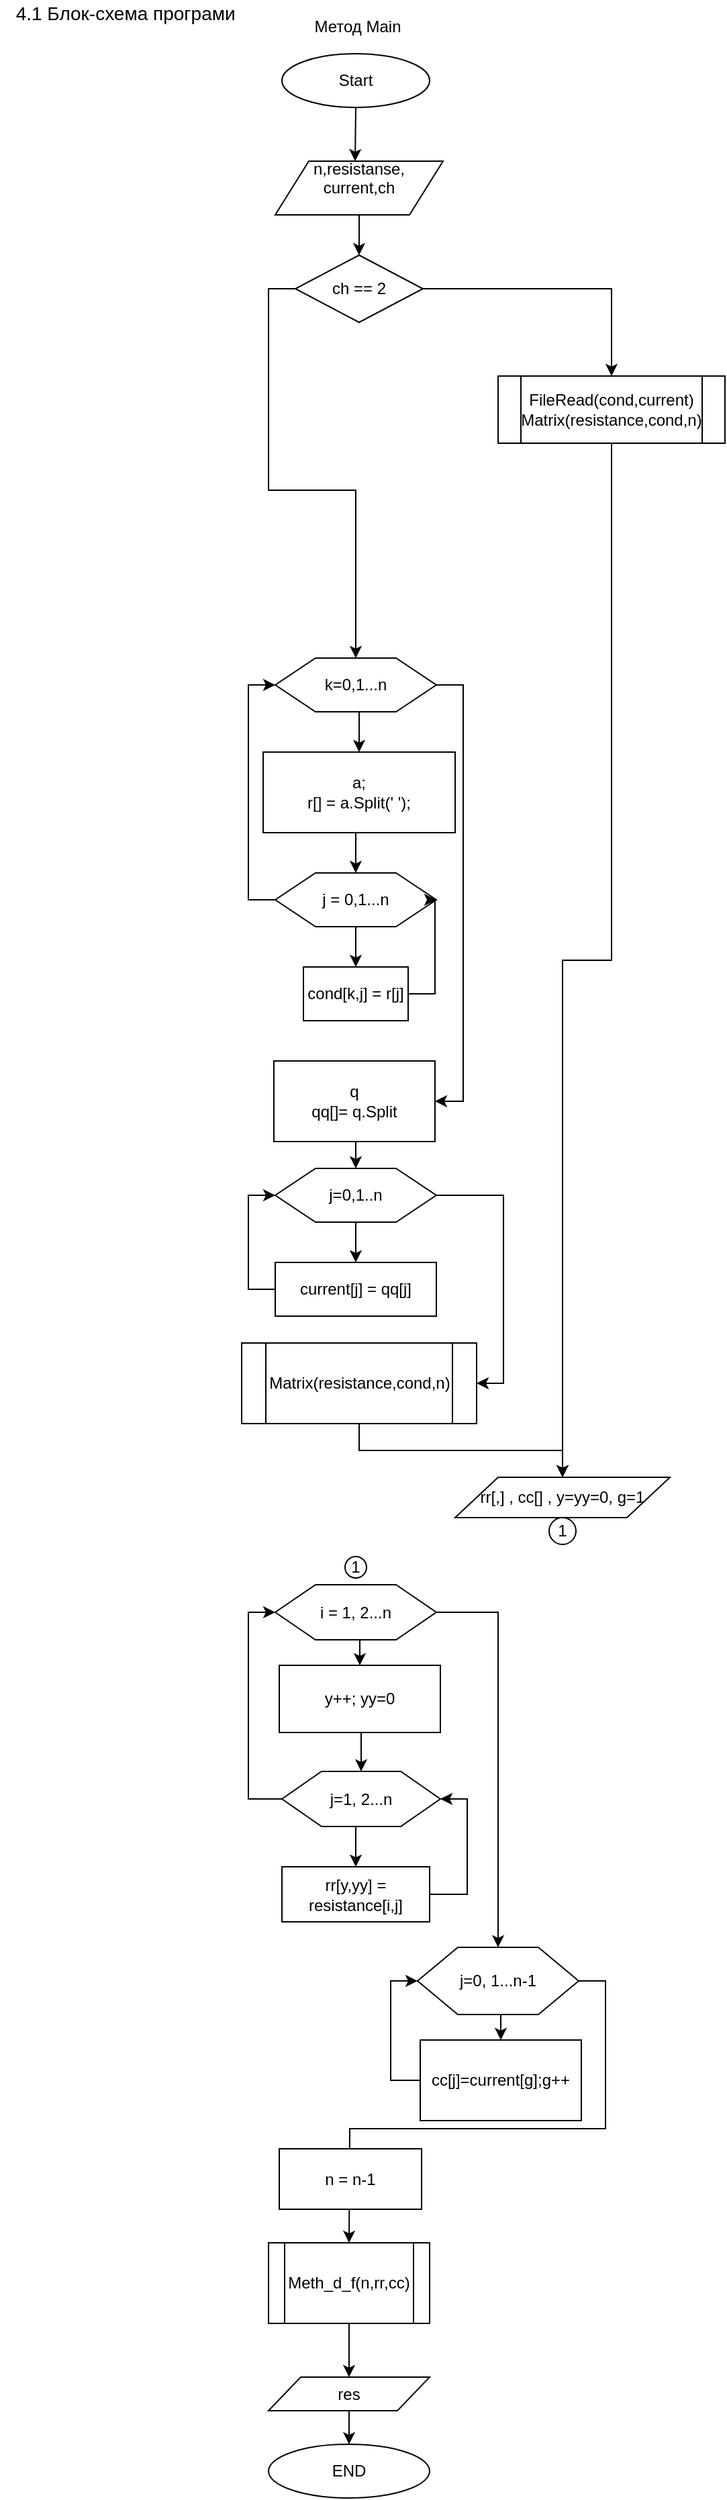 <mxfile version="12.3.7" type="github" pages="4">
  <diagram id="FCZbGOCqkZsa6hq24Ujw" name="Page-1">
    <mxGraphModel dx="2052" dy="1188" grid="1" gridSize="10" guides="1" tooltips="1" connect="1" arrows="1" fold="1" page="1" pageScale="1" pageWidth="827" pageHeight="1169" math="0" shadow="0">
      <root>
        <mxCell id="0"/>
        <mxCell id="1" parent="0"/>
        <mxCell id="JA3ov6Vz1wmZvSU3Bt8C-1" value="Start" style="ellipse;whiteSpace=wrap;html=1;" parent="1" vertex="1">
          <mxGeometry x="250" y="50" width="110" height="40" as="geometry"/>
        </mxCell>
        <mxCell id="JA3ov6Vz1wmZvSU3Bt8C-2" value="" style="endArrow=classic;html=1;" parent="1" edge="1">
          <mxGeometry width="50" height="50" relative="1" as="geometry">
            <mxPoint x="305" y="90" as="sourcePoint"/>
            <mxPoint x="304.5" y="130" as="targetPoint"/>
          </mxGeometry>
        </mxCell>
        <mxCell id="JA3ov6Vz1wmZvSU3Bt8C-9" style="edgeStyle=orthogonalEdgeStyle;rounded=0;orthogonalLoop=1;jettySize=auto;html=1;entryX=0.5;entryY=0;entryDx=0;entryDy=0;" parent="1" source="JA3ov6Vz1wmZvSU3Bt8C-3" target="JA3ov6Vz1wmZvSU3Bt8C-5" edge="1">
          <mxGeometry relative="1" as="geometry"/>
        </mxCell>
        <mxCell id="JA3ov6Vz1wmZvSU3Bt8C-3" value="n,resistanse,&lt;br&gt;current,ch&lt;br&gt;&lt;br&gt;" style="shape=parallelogram;perimeter=parallelogramPerimeter;whiteSpace=wrap;html=1;" parent="1" vertex="1">
          <mxGeometry x="245" y="130" width="125" height="40" as="geometry"/>
        </mxCell>
        <mxCell id="JA3ov6Vz1wmZvSU3Bt8C-11" style="edgeStyle=orthogonalEdgeStyle;rounded=0;orthogonalLoop=1;jettySize=auto;html=1;exitX=1;exitY=0.5;exitDx=0;exitDy=0;entryX=0.5;entryY=0;entryDx=0;entryDy=0;" parent="1" source="JA3ov6Vz1wmZvSU3Bt8C-5" target="JA3ov6Vz1wmZvSU3Bt8C-10" edge="1">
          <mxGeometry relative="1" as="geometry"/>
        </mxCell>
        <mxCell id="auwsxaL8pGVmZaIofMwK-9" style="edgeStyle=orthogonalEdgeStyle;rounded=0;orthogonalLoop=1;jettySize=auto;html=1;exitX=0;exitY=0.5;exitDx=0;exitDy=0;entryX=0.5;entryY=0;entryDx=0;entryDy=0;" edge="1" parent="1" source="JA3ov6Vz1wmZvSU3Bt8C-5" target="JA3ov6Vz1wmZvSU3Bt8C-19">
          <mxGeometry relative="1" as="geometry"/>
        </mxCell>
        <mxCell id="JA3ov6Vz1wmZvSU3Bt8C-5" value="ch == 2" style="rhombus;whiteSpace=wrap;html=1;" parent="1" vertex="1">
          <mxGeometry x="260" y="200" width="95" height="50" as="geometry"/>
        </mxCell>
        <mxCell id="auwsxaL8pGVmZaIofMwK-3" style="edgeStyle=orthogonalEdgeStyle;rounded=0;orthogonalLoop=1;jettySize=auto;html=1;exitX=0.5;exitY=1;exitDx=0;exitDy=0;" edge="1" parent="1" source="JA3ov6Vz1wmZvSU3Bt8C-10" target="izBXapqjGtcnsGhw-jov-1">
          <mxGeometry relative="1" as="geometry"/>
        </mxCell>
        <mxCell id="JA3ov6Vz1wmZvSU3Bt8C-10" value="FileRead(cond,current)&lt;br&gt;Matrix(resistance,cond,n)" style="shape=process;whiteSpace=wrap;html=1;backgroundOutline=1;" parent="1" vertex="1">
          <mxGeometry x="411" y="290" width="169" height="50" as="geometry"/>
        </mxCell>
        <mxCell id="JA3ov6Vz1wmZvSU3Bt8C-21" style="edgeStyle=orthogonalEdgeStyle;rounded=0;orthogonalLoop=1;jettySize=auto;html=1;exitX=0.5;exitY=1;exitDx=0;exitDy=0;entryX=0.5;entryY=0;entryDx=0;entryDy=0;" parent="1" source="JA3ov6Vz1wmZvSU3Bt8C-19" target="JA3ov6Vz1wmZvSU3Bt8C-20" edge="1">
          <mxGeometry relative="1" as="geometry"/>
        </mxCell>
        <mxCell id="JA3ov6Vz1wmZvSU3Bt8C-31" style="edgeStyle=orthogonalEdgeStyle;rounded=0;orthogonalLoop=1;jettySize=auto;html=1;exitX=1;exitY=0.5;exitDx=0;exitDy=0;entryX=1;entryY=0.5;entryDx=0;entryDy=0;" parent="1" source="JA3ov6Vz1wmZvSU3Bt8C-19" target="JA3ov6Vz1wmZvSU3Bt8C-30" edge="1">
          <mxGeometry relative="1" as="geometry"/>
        </mxCell>
        <mxCell id="JA3ov6Vz1wmZvSU3Bt8C-19" value="k=0,1...n" style="shape=hexagon;perimeter=hexagonPerimeter2;whiteSpace=wrap;html=1;" parent="1" vertex="1">
          <mxGeometry x="245" y="500" width="120" height="40" as="geometry"/>
        </mxCell>
        <mxCell id="JA3ov6Vz1wmZvSU3Bt8C-24" style="edgeStyle=orthogonalEdgeStyle;rounded=0;orthogonalLoop=1;jettySize=auto;html=1;exitX=0.5;exitY=1;exitDx=0;exitDy=0;entryX=0.5;entryY=0;entryDx=0;entryDy=0;" parent="1" source="JA3ov6Vz1wmZvSU3Bt8C-20" target="JA3ov6Vz1wmZvSU3Bt8C-22" edge="1">
          <mxGeometry relative="1" as="geometry"/>
        </mxCell>
        <mxCell id="JA3ov6Vz1wmZvSU3Bt8C-20" value="a;&lt;br&gt;r[] = a.Split(&#39; &#39;);" style="rounded=0;whiteSpace=wrap;html=1;" parent="1" vertex="1">
          <mxGeometry x="236" y="570" width="143" height="60" as="geometry"/>
        </mxCell>
        <mxCell id="JA3ov6Vz1wmZvSU3Bt8C-26" style="edgeStyle=orthogonalEdgeStyle;rounded=0;orthogonalLoop=1;jettySize=auto;html=1;exitX=0.5;exitY=1;exitDx=0;exitDy=0;entryX=0.5;entryY=0;entryDx=0;entryDy=0;" parent="1" source="JA3ov6Vz1wmZvSU3Bt8C-22" target="JA3ov6Vz1wmZvSU3Bt8C-25" edge="1">
          <mxGeometry relative="1" as="geometry"/>
        </mxCell>
        <mxCell id="JA3ov6Vz1wmZvSU3Bt8C-29" style="edgeStyle=orthogonalEdgeStyle;rounded=0;orthogonalLoop=1;jettySize=auto;html=1;exitX=0;exitY=0.5;exitDx=0;exitDy=0;entryX=0;entryY=0.5;entryDx=0;entryDy=0;" parent="1" source="JA3ov6Vz1wmZvSU3Bt8C-22" target="JA3ov6Vz1wmZvSU3Bt8C-19" edge="1">
          <mxGeometry relative="1" as="geometry"/>
        </mxCell>
        <mxCell id="JA3ov6Vz1wmZvSU3Bt8C-22" value="j = 0,1...n" style="shape=hexagon;perimeter=hexagonPerimeter2;whiteSpace=wrap;html=1;" parent="1" vertex="1">
          <mxGeometry x="245" y="660" width="120" height="40" as="geometry"/>
        </mxCell>
        <mxCell id="JA3ov6Vz1wmZvSU3Bt8C-28" style="edgeStyle=orthogonalEdgeStyle;rounded=0;orthogonalLoop=1;jettySize=auto;html=1;exitX=1;exitY=0.5;exitDx=0;exitDy=0;entryX=1;entryY=0.5;entryDx=0;entryDy=0;" parent="1" source="JA3ov6Vz1wmZvSU3Bt8C-25" target="JA3ov6Vz1wmZvSU3Bt8C-22" edge="1">
          <mxGeometry relative="1" as="geometry"/>
        </mxCell>
        <mxCell id="JA3ov6Vz1wmZvSU3Bt8C-25" value="cond[k,j] = r[j]" style="rounded=0;whiteSpace=wrap;html=1;" parent="1" vertex="1">
          <mxGeometry x="266" y="730" width="78" height="40" as="geometry"/>
        </mxCell>
        <mxCell id="JA3ov6Vz1wmZvSU3Bt8C-33" style="edgeStyle=orthogonalEdgeStyle;rounded=0;orthogonalLoop=1;jettySize=auto;html=1;exitX=0.5;exitY=1;exitDx=0;exitDy=0;entryX=0.5;entryY=0;entryDx=0;entryDy=0;" parent="1" source="JA3ov6Vz1wmZvSU3Bt8C-30" target="JA3ov6Vz1wmZvSU3Bt8C-32" edge="1">
          <mxGeometry relative="1" as="geometry"/>
        </mxCell>
        <mxCell id="JA3ov6Vz1wmZvSU3Bt8C-30" value="q&lt;br&gt;qq[]= q.Split" style="rounded=0;whiteSpace=wrap;html=1;" parent="1" vertex="1">
          <mxGeometry x="244" y="800" width="120" height="60" as="geometry"/>
        </mxCell>
        <mxCell id="JA3ov6Vz1wmZvSU3Bt8C-37" style="edgeStyle=orthogonalEdgeStyle;rounded=0;orthogonalLoop=1;jettySize=auto;html=1;exitX=0.5;exitY=1;exitDx=0;exitDy=0;entryX=0.5;entryY=0;entryDx=0;entryDy=0;" parent="1" source="JA3ov6Vz1wmZvSU3Bt8C-32" target="JA3ov6Vz1wmZvSU3Bt8C-34" edge="1">
          <mxGeometry relative="1" as="geometry"/>
        </mxCell>
        <mxCell id="JA3ov6Vz1wmZvSU3Bt8C-41" style="edgeStyle=orthogonalEdgeStyle;rounded=0;orthogonalLoop=1;jettySize=auto;html=1;exitX=1;exitY=0.5;exitDx=0;exitDy=0;entryX=1;entryY=0.5;entryDx=0;entryDy=0;" parent="1" source="JA3ov6Vz1wmZvSU3Bt8C-32" target="JA3ov6Vz1wmZvSU3Bt8C-40" edge="1">
          <mxGeometry relative="1" as="geometry"/>
        </mxCell>
        <mxCell id="JA3ov6Vz1wmZvSU3Bt8C-32" value="j=0,1..n" style="shape=hexagon;perimeter=hexagonPerimeter2;whiteSpace=wrap;html=1;" parent="1" vertex="1">
          <mxGeometry x="245" y="880" width="120" height="40" as="geometry"/>
        </mxCell>
        <mxCell id="JA3ov6Vz1wmZvSU3Bt8C-38" style="edgeStyle=orthogonalEdgeStyle;rounded=0;orthogonalLoop=1;jettySize=auto;html=1;exitX=0;exitY=0.5;exitDx=0;exitDy=0;entryX=0;entryY=0.5;entryDx=0;entryDy=0;" parent="1" source="JA3ov6Vz1wmZvSU3Bt8C-34" target="JA3ov6Vz1wmZvSU3Bt8C-32" edge="1">
          <mxGeometry relative="1" as="geometry"/>
        </mxCell>
        <mxCell id="JA3ov6Vz1wmZvSU3Bt8C-34" value="current[j] = qq[j]" style="rounded=0;whiteSpace=wrap;html=1;" parent="1" vertex="1">
          <mxGeometry x="245" y="950" width="120" height="40" as="geometry"/>
        </mxCell>
        <mxCell id="JA3ov6Vz1wmZvSU3Bt8C-40" value="Matrix(resistance,cond,n)" style="shape=process;whiteSpace=wrap;html=1;backgroundOutline=1;" parent="1" vertex="1">
          <mxGeometry x="220" y="1010" width="175" height="60" as="geometry"/>
        </mxCell>
        <mxCell id="izBXapqjGtcnsGhw-jov-6" style="edgeStyle=orthogonalEdgeStyle;rounded=0;orthogonalLoop=1;jettySize=auto;html=1;exitX=0.5;exitY=1;exitDx=0;exitDy=0;entryX=0.5;entryY=0;entryDx=0;entryDy=0;" parent="1" source="izBXapqjGtcnsGhw-jov-2" target="izBXapqjGtcnsGhw-jov-5" edge="1">
          <mxGeometry relative="1" as="geometry"/>
        </mxCell>
        <mxCell id="xFAslDbXmybDTOddt1iY-2" style="edgeStyle=orthogonalEdgeStyle;rounded=0;orthogonalLoop=1;jettySize=auto;html=1;exitX=1;exitY=0.5;exitDx=0;exitDy=0;entryX=0.5;entryY=0;entryDx=0;entryDy=0;" parent="1" source="izBXapqjGtcnsGhw-jov-2" target="xFAslDbXmybDTOddt1iY-1" edge="1">
          <mxGeometry relative="1" as="geometry"/>
        </mxCell>
        <mxCell id="izBXapqjGtcnsGhw-jov-2" value="i = 1, 2...n" style="shape=hexagon;perimeter=hexagonPerimeter2;whiteSpace=wrap;html=1;" parent="1" vertex="1">
          <mxGeometry x="245" y="1190" width="120" height="41" as="geometry"/>
        </mxCell>
        <mxCell id="izBXapqjGtcnsGhw-jov-1" value="rr[,] , cc[] , y=yy=0, g=1" style="shape=parallelogram;perimeter=parallelogramPerimeter;whiteSpace=wrap;html=1;" parent="1" vertex="1">
          <mxGeometry x="379" y="1110" width="160" height="30" as="geometry"/>
        </mxCell>
        <mxCell id="izBXapqjGtcnsGhw-jov-4" style="edgeStyle=orthogonalEdgeStyle;rounded=0;orthogonalLoop=1;jettySize=auto;html=1;exitX=0.5;exitY=1;exitDx=0;exitDy=0;" parent="1" source="JA3ov6Vz1wmZvSU3Bt8C-40" target="izBXapqjGtcnsGhw-jov-1" edge="1">
          <mxGeometry relative="1" as="geometry">
            <mxPoint x="308" y="1130" as="targetPoint"/>
            <mxPoint x="308" y="1070" as="sourcePoint"/>
            <Array as="points"/>
          </mxGeometry>
        </mxCell>
        <mxCell id="izBXapqjGtcnsGhw-jov-8" style="edgeStyle=orthogonalEdgeStyle;rounded=0;orthogonalLoop=1;jettySize=auto;html=1;exitX=0.5;exitY=1;exitDx=0;exitDy=0;entryX=0.5;entryY=0;entryDx=0;entryDy=0;" parent="1" source="izBXapqjGtcnsGhw-jov-5" target="izBXapqjGtcnsGhw-jov-7" edge="1">
          <mxGeometry relative="1" as="geometry"/>
        </mxCell>
        <mxCell id="izBXapqjGtcnsGhw-jov-5" value="y++; yy=0" style="rounded=0;whiteSpace=wrap;html=1;" parent="1" vertex="1">
          <mxGeometry x="248" y="1250" width="120" height="50" as="geometry"/>
        </mxCell>
        <mxCell id="izBXapqjGtcnsGhw-jov-12" style="edgeStyle=orthogonalEdgeStyle;rounded=0;orthogonalLoop=1;jettySize=auto;html=1;exitX=0;exitY=0.5;exitDx=0;exitDy=0;entryX=0;entryY=0.5;entryDx=0;entryDy=0;" parent="1" source="izBXapqjGtcnsGhw-jov-7" target="izBXapqjGtcnsGhw-jov-2" edge="1">
          <mxGeometry relative="1" as="geometry"/>
        </mxCell>
        <mxCell id="auwsxaL8pGVmZaIofMwK-8" style="edgeStyle=orthogonalEdgeStyle;rounded=0;orthogonalLoop=1;jettySize=auto;html=1;exitX=0.5;exitY=1;exitDx=0;exitDy=0;entryX=0.5;entryY=0;entryDx=0;entryDy=0;" edge="1" parent="1" source="izBXapqjGtcnsGhw-jov-7" target="izBXapqjGtcnsGhw-jov-9">
          <mxGeometry relative="1" as="geometry"/>
        </mxCell>
        <mxCell id="izBXapqjGtcnsGhw-jov-7" value="j=1, 2...n" style="shape=hexagon;perimeter=hexagonPerimeter2;whiteSpace=wrap;html=1;" parent="1" vertex="1">
          <mxGeometry x="250" y="1329" width="118" height="41" as="geometry"/>
        </mxCell>
        <mxCell id="izBXapqjGtcnsGhw-jov-10" style="edgeStyle=orthogonalEdgeStyle;rounded=0;orthogonalLoop=1;jettySize=auto;html=1;exitX=1;exitY=0.5;exitDx=0;exitDy=0;entryX=1;entryY=0.5;entryDx=0;entryDy=0;" parent="1" source="izBXapqjGtcnsGhw-jov-9" target="izBXapqjGtcnsGhw-jov-7" edge="1">
          <mxGeometry relative="1" as="geometry"/>
        </mxCell>
        <mxCell id="izBXapqjGtcnsGhw-jov-9" value="rr[y,yy] = resistance[i,j]" style="rounded=0;whiteSpace=wrap;html=1;" parent="1" vertex="1">
          <mxGeometry x="250" y="1400" width="110" height="41" as="geometry"/>
        </mxCell>
        <mxCell id="xFAslDbXmybDTOddt1iY-4" style="edgeStyle=orthogonalEdgeStyle;rounded=0;orthogonalLoop=1;jettySize=auto;html=1;exitX=0.5;exitY=1;exitDx=0;exitDy=0;entryX=0.5;entryY=0;entryDx=0;entryDy=0;" parent="1" source="xFAslDbXmybDTOddt1iY-1" target="xFAslDbXmybDTOddt1iY-3" edge="1">
          <mxGeometry relative="1" as="geometry"/>
        </mxCell>
        <mxCell id="xFAslDbXmybDTOddt1iY-7" style="edgeStyle=orthogonalEdgeStyle;rounded=0;orthogonalLoop=1;jettySize=auto;html=1;exitX=1;exitY=0.5;exitDx=0;exitDy=0;" parent="1" source="xFAslDbXmybDTOddt1iY-1" edge="1">
          <mxGeometry relative="1" as="geometry">
            <mxPoint x="300" y="1680" as="targetPoint"/>
          </mxGeometry>
        </mxCell>
        <mxCell id="xFAslDbXmybDTOddt1iY-1" value="j=0, 1...n-1" style="shape=hexagon;perimeter=hexagonPerimeter2;whiteSpace=wrap;html=1;" parent="1" vertex="1">
          <mxGeometry x="351" y="1460" width="120" height="50" as="geometry"/>
        </mxCell>
        <mxCell id="xFAslDbXmybDTOddt1iY-6" style="edgeStyle=orthogonalEdgeStyle;rounded=0;orthogonalLoop=1;jettySize=auto;html=1;exitX=0;exitY=0.5;exitDx=0;exitDy=0;entryX=0;entryY=0.5;entryDx=0;entryDy=0;" parent="1" source="xFAslDbXmybDTOddt1iY-3" target="xFAslDbXmybDTOddt1iY-1" edge="1">
          <mxGeometry relative="1" as="geometry"/>
        </mxCell>
        <mxCell id="xFAslDbXmybDTOddt1iY-3" value="cc[j]=current[g];g++" style="rounded=0;whiteSpace=wrap;html=1;" parent="1" vertex="1">
          <mxGeometry x="353" y="1529" width="120" height="60" as="geometry"/>
        </mxCell>
        <mxCell id="2J_Hg3NmLjrdimVtRc8O-1" style="edgeStyle=orthogonalEdgeStyle;rounded=0;orthogonalLoop=1;jettySize=auto;html=1;exitX=0.5;exitY=1;exitDx=0;exitDy=0;entryX=0.5;entryY=0;entryDx=0;entryDy=0;" parent="1" source="xFAslDbXmybDTOddt1iY-8" target="xFAslDbXmybDTOddt1iY-12" edge="1">
          <mxGeometry relative="1" as="geometry"/>
        </mxCell>
        <mxCell id="xFAslDbXmybDTOddt1iY-8" value="Meth_d_f(n,rr,cc)" style="shape=process;whiteSpace=wrap;html=1;backgroundOutline=1;" parent="1" vertex="1">
          <mxGeometry x="240" y="1680" width="120" height="60" as="geometry"/>
        </mxCell>
        <mxCell id="xFAslDbXmybDTOddt1iY-9" value="END" style="ellipse;whiteSpace=wrap;html=1;" parent="1" vertex="1">
          <mxGeometry x="240" y="1830" width="120" height="40" as="geometry"/>
        </mxCell>
        <mxCell id="xFAslDbXmybDTOddt1iY-14" style="edgeStyle=orthogonalEdgeStyle;rounded=0;orthogonalLoop=1;jettySize=auto;html=1;exitX=0.5;exitY=1;exitDx=0;exitDy=0;entryX=0.5;entryY=0;entryDx=0;entryDy=0;" parent="1" source="xFAslDbXmybDTOddt1iY-12" target="xFAslDbXmybDTOddt1iY-9" edge="1">
          <mxGeometry relative="1" as="geometry"/>
        </mxCell>
        <mxCell id="xFAslDbXmybDTOddt1iY-12" value="res" style="shape=parallelogram;perimeter=parallelogramPerimeter;whiteSpace=wrap;html=1;" parent="1" vertex="1">
          <mxGeometry x="240" y="1780" width="120" height="25" as="geometry"/>
        </mxCell>
        <mxCell id="qNZzvR_LKymBJDpkRvmp-1" value="Метод Main" style="text;html=1;align=center;verticalAlign=middle;resizable=0;points=[];;autosize=1;" parent="1" vertex="1">
          <mxGeometry x="266" y="20" width="80" height="20" as="geometry"/>
        </mxCell>
        <mxCell id="2J_Hg3NmLjrdimVtRc8O-3" value="n = n-1" style="rounded=0;whiteSpace=wrap;html=1;" parent="1" vertex="1">
          <mxGeometry x="248" y="1610" width="106" height="45" as="geometry"/>
        </mxCell>
        <mxCell id="auwsxaL8pGVmZaIofMwK-1" value="&lt;font style=&quot;font-size: 14px&quot;&gt;4.1 Блок-схема програми&amp;nbsp;&lt;/font&gt;" style="text;html=1;align=center;verticalAlign=middle;resizable=0;points=[];;autosize=1;" vertex="1" parent="1">
          <mxGeometry x="40" y="10" width="190" height="20" as="geometry"/>
        </mxCell>
        <mxCell id="auwsxaL8pGVmZaIofMwK-4" value="1" style="ellipse;whiteSpace=wrap;html=1;aspect=fixed;" vertex="1" parent="1">
          <mxGeometry x="449" y="1140" width="20" height="20" as="geometry"/>
        </mxCell>
        <mxCell id="auwsxaL8pGVmZaIofMwK-5" value="1" style="ellipse;whiteSpace=wrap;html=1;aspect=fixed;" vertex="1" parent="1">
          <mxGeometry x="297" y="1169" width="16" height="16" as="geometry"/>
        </mxCell>
      </root>
    </mxGraphModel>
  </diagram>
  <diagram id="-5zI5CnGiUgTa9u2x4No" name="Page-2">
    <mxGraphModel dx="2052" dy="1188" grid="1" gridSize="10" guides="1" tooltips="1" connect="1" arrows="1" fold="1" page="1" pageScale="1" pageWidth="827" pageHeight="1169" math="0" shadow="0">
      <root>
        <mxCell id="Hk712EDX3hSfWrgYV0ay-0"/>
        <mxCell id="Hk712EDX3hSfWrgYV0ay-1" parent="Hk712EDX3hSfWrgYV0ay-0"/>
        <mxCell id="-SnhkpdncMNm4-J2hBvy-0" value="Метод FileRead" style="text;html=1;align=center;verticalAlign=middle;resizable=0;points=[];;autosize=1;" parent="Hk712EDX3hSfWrgYV0ay-1" vertex="1">
          <mxGeometry x="237" y="37" width="100" height="20" as="geometry"/>
        </mxCell>
        <mxCell id="-SnhkpdncMNm4-J2hBvy-12" style="edgeStyle=orthogonalEdgeStyle;rounded=0;orthogonalLoop=1;jettySize=auto;html=1;exitX=0.5;exitY=1;exitDx=0;exitDy=0;entryX=0.5;entryY=0;entryDx=0;entryDy=0;" parent="Hk712EDX3hSfWrgYV0ay-1" source="-SnhkpdncMNm4-J2hBvy-1" edge="1">
          <mxGeometry relative="1" as="geometry">
            <mxPoint x="287" y="140" as="targetPoint"/>
          </mxGeometry>
        </mxCell>
        <mxCell id="-SnhkpdncMNm4-J2hBvy-1" value="FileRead(double&lt;br&gt;[,]Om, double [] Amp)" style="ellipse;whiteSpace=wrap;html=1;" parent="Hk712EDX3hSfWrgYV0ay-1" vertex="1">
          <mxGeometry x="201.5" y="60" width="171" height="60" as="geometry"/>
        </mxCell>
        <mxCell id="-SnhkpdncMNm4-J2hBvy-13" style="edgeStyle=orthogonalEdgeStyle;rounded=0;orthogonalLoop=1;jettySize=auto;html=1;exitX=0.5;exitY=1;exitDx=0;exitDy=0;entryX=0.5;entryY=0;entryDx=0;entryDy=0;" parent="Hk712EDX3hSfWrgYV0ay-1" target="-SnhkpdncMNm4-J2hBvy-3" edge="1">
          <mxGeometry relative="1" as="geometry">
            <mxPoint x="287" y="180" as="sourcePoint"/>
          </mxGeometry>
        </mxCell>
        <mxCell id="-SnhkpdncMNm4-J2hBvy-10" style="edgeStyle=orthogonalEdgeStyle;rounded=0;orthogonalLoop=1;jettySize=auto;html=1;exitX=0.5;exitY=1;exitDx=0;exitDy=0;entryX=0.5;entryY=0;entryDx=0;entryDy=0;" parent="Hk712EDX3hSfWrgYV0ay-1" source="-SnhkpdncMNm4-J2hBvy-3" target="-SnhkpdncMNm4-J2hBvy-4" edge="1">
          <mxGeometry relative="1" as="geometry"/>
        </mxCell>
        <mxCell id="-SnhkpdncMNm4-J2hBvy-15" style="edgeStyle=orthogonalEdgeStyle;rounded=0;orthogonalLoop=1;jettySize=auto;html=1;exitX=1;exitY=0.5;exitDx=0;exitDy=0;" parent="Hk712EDX3hSfWrgYV0ay-1" source="-SnhkpdncMNm4-J2hBvy-3" edge="1">
          <mxGeometry relative="1" as="geometry">
            <mxPoint x="380" y="500" as="targetPoint"/>
          </mxGeometry>
        </mxCell>
        <mxCell id="-SnhkpdncMNm4-J2hBvy-3" value="i=0, 1...n" style="shape=hexagon;perimeter=hexagonPerimeter2;whiteSpace=wrap;html=1;" parent="Hk712EDX3hSfWrgYV0ay-1" vertex="1">
          <mxGeometry x="227" y="220" width="120" height="50" as="geometry"/>
        </mxCell>
        <mxCell id="-SnhkpdncMNm4-J2hBvy-11" style="edgeStyle=orthogonalEdgeStyle;rounded=0;orthogonalLoop=1;jettySize=auto;html=1;exitX=0.5;exitY=1;exitDx=0;exitDy=0;entryX=0.5;entryY=0;entryDx=0;entryDy=0;" parent="Hk712EDX3hSfWrgYV0ay-1" source="-SnhkpdncMNm4-J2hBvy-4" target="-SnhkpdncMNm4-J2hBvy-5" edge="1">
          <mxGeometry relative="1" as="geometry"/>
        </mxCell>
        <mxCell id="-SnhkpdncMNm4-J2hBvy-4" value="r = R[i].Split(&#39;,&#39;);" style="rounded=0;whiteSpace=wrap;html=1;" parent="Hk712EDX3hSfWrgYV0ay-1" vertex="1">
          <mxGeometry x="227" y="290" width="120" height="40" as="geometry"/>
        </mxCell>
        <mxCell id="-SnhkpdncMNm4-J2hBvy-7" style="edgeStyle=orthogonalEdgeStyle;rounded=0;orthogonalLoop=1;jettySize=auto;html=1;exitX=0.5;exitY=1;exitDx=0;exitDy=0;entryX=0.5;entryY=0;entryDx=0;entryDy=0;" parent="Hk712EDX3hSfWrgYV0ay-1" source="-SnhkpdncMNm4-J2hBvy-5" target="-SnhkpdncMNm4-J2hBvy-6" edge="1">
          <mxGeometry relative="1" as="geometry"/>
        </mxCell>
        <mxCell id="-SnhkpdncMNm4-J2hBvy-9" style="edgeStyle=orthogonalEdgeStyle;rounded=0;orthogonalLoop=1;jettySize=auto;html=1;exitX=0;exitY=0.5;exitDx=0;exitDy=0;entryX=0;entryY=0.5;entryDx=0;entryDy=0;" parent="Hk712EDX3hSfWrgYV0ay-1" source="-SnhkpdncMNm4-J2hBvy-5" target="-SnhkpdncMNm4-J2hBvy-3" edge="1">
          <mxGeometry relative="1" as="geometry"/>
        </mxCell>
        <mxCell id="-SnhkpdncMNm4-J2hBvy-5" value="j=0,1...5" style="shape=hexagon;perimeter=hexagonPerimeter2;whiteSpace=wrap;html=1;" parent="Hk712EDX3hSfWrgYV0ay-1" vertex="1">
          <mxGeometry x="227" y="350" width="120" height="50" as="geometry"/>
        </mxCell>
        <mxCell id="-SnhkpdncMNm4-J2hBvy-8" style="edgeStyle=orthogonalEdgeStyle;rounded=0;orthogonalLoop=1;jettySize=auto;html=1;exitX=1;exitY=0.5;exitDx=0;exitDy=0;entryX=1;entryY=0.5;entryDx=0;entryDy=0;" parent="Hk712EDX3hSfWrgYV0ay-1" source="-SnhkpdncMNm4-J2hBvy-6" target="-SnhkpdncMNm4-J2hBvy-5" edge="1">
          <mxGeometry relative="1" as="geometry"/>
        </mxCell>
        <mxCell id="-SnhkpdncMNm4-J2hBvy-6" value="Om(i,j) = r[i]" style="rounded=0;whiteSpace=wrap;html=1;" parent="Hk712EDX3hSfWrgYV0ay-1" vertex="1">
          <mxGeometry x="230" y="420" width="117" height="40" as="geometry"/>
        </mxCell>
        <mxCell id="-SnhkpdncMNm4-J2hBvy-17" style="edgeStyle=orthogonalEdgeStyle;rounded=0;orthogonalLoop=1;jettySize=auto;html=1;exitX=0.5;exitY=1;exitDx=0;exitDy=0;entryX=0.5;entryY=0;entryDx=0;entryDy=0;" parent="Hk712EDX3hSfWrgYV0ay-1" source="-SnhkpdncMNm4-J2hBvy-14" target="-SnhkpdncMNm4-J2hBvy-16" edge="1">
          <mxGeometry relative="1" as="geometry"/>
        </mxCell>
        <mxCell id="-SnhkpdncMNm4-J2hBvy-19" style="edgeStyle=orthogonalEdgeStyle;rounded=0;orthogonalLoop=1;jettySize=auto;html=1;exitX=1;exitY=0.5;exitDx=0;exitDy=0;" parent="Hk712EDX3hSfWrgYV0ay-1" source="-SnhkpdncMNm4-J2hBvy-14" edge="1">
          <mxGeometry relative="1" as="geometry">
            <mxPoint x="290" y="730" as="targetPoint"/>
          </mxGeometry>
        </mxCell>
        <mxCell id="-SnhkpdncMNm4-J2hBvy-14" value="j=0,1...5" style="shape=hexagon;perimeter=hexagonPerimeter2;whiteSpace=wrap;html=1;" parent="Hk712EDX3hSfWrgYV0ay-1" vertex="1">
          <mxGeometry x="320" y="500" width="120" height="40" as="geometry"/>
        </mxCell>
        <mxCell id="-SnhkpdncMNm4-J2hBvy-18" style="edgeStyle=orthogonalEdgeStyle;rounded=0;orthogonalLoop=1;jettySize=auto;html=1;exitX=0;exitY=0.5;exitDx=0;exitDy=0;entryX=0;entryY=0.5;entryDx=0;entryDy=0;" parent="Hk712EDX3hSfWrgYV0ay-1" source="-SnhkpdncMNm4-J2hBvy-16" target="-SnhkpdncMNm4-J2hBvy-14" edge="1">
          <mxGeometry relative="1" as="geometry"/>
        </mxCell>
        <mxCell id="-SnhkpdncMNm4-J2hBvy-16" value="Amp[j]= A[j];" style="rounded=0;whiteSpace=wrap;html=1;" parent="Hk712EDX3hSfWrgYV0ay-1" vertex="1">
          <mxGeometry x="320" y="570" width="120" height="60" as="geometry"/>
        </mxCell>
        <mxCell id="Jduluu5y__V7FLZmwUSC-1" style="edgeStyle=orthogonalEdgeStyle;rounded=0;orthogonalLoop=1;jettySize=auto;html=1;exitX=0.5;exitY=1;exitDx=0;exitDy=0;" edge="1" parent="Hk712EDX3hSfWrgYV0ay-1" source="-SnhkpdncMNm4-J2hBvy-20" target="IUulCQt2UT3yoT6G2cpS-0">
          <mxGeometry relative="1" as="geometry"/>
        </mxCell>
        <mxCell id="-SnhkpdncMNm4-J2hBvy-20" value="Om,Amp" style="shape=parallelogram;perimeter=parallelogramPerimeter;whiteSpace=wrap;html=1;" parent="Hk712EDX3hSfWrgYV0ay-1" vertex="1">
          <mxGeometry x="230" y="730" width="120" height="60" as="geometry"/>
        </mxCell>
        <mxCell id="IUulCQt2UT3yoT6G2cpS-0" value="END" style="ellipse;whiteSpace=wrap;html=1;" vertex="1" parent="Hk712EDX3hSfWrgYV0ay-1">
          <mxGeometry x="221.5" y="840" width="137" height="50" as="geometry"/>
        </mxCell>
        <mxCell id="Jduluu5y__V7FLZmwUSC-0" style="edgeStyle=orthogonalEdgeStyle;rounded=0;orthogonalLoop=1;jettySize=auto;html=1;exitX=0.5;exitY=1;exitDx=0;exitDy=0;" edge="1" parent="Hk712EDX3hSfWrgYV0ay-1" source="IUulCQt2UT3yoT6G2cpS-0" target="IUulCQt2UT3yoT6G2cpS-0">
          <mxGeometry relative="1" as="geometry"/>
        </mxCell>
        <mxCell id="8Baf8cAhT6-zPp4BKLsP-0" value="R&lt;br&gt;A" style="shape=parallelogram;perimeter=parallelogramPerimeter;whiteSpace=wrap;html=1;" vertex="1" parent="Hk712EDX3hSfWrgYV0ay-1">
          <mxGeometry x="227" y="140" width="120" height="60" as="geometry"/>
        </mxCell>
        <mxCell id="8Baf8cAhT6-zPp4BKLsP-3" style="edgeStyle=orthogonalEdgeStyle;rounded=0;orthogonalLoop=1;jettySize=auto;html=1;exitX=0;exitY=0.5;exitDx=0;exitDy=0;exitPerimeter=0;entryX=1;entryY=0.25;entryDx=0;entryDy=0;" edge="1" parent="Hk712EDX3hSfWrgYV0ay-1" source="8Baf8cAhT6-zPp4BKLsP-1" target="8Baf8cAhT6-zPp4BKLsP-0">
          <mxGeometry relative="1" as="geometry"/>
        </mxCell>
        <mxCell id="8Baf8cAhT6-zPp4BKLsP-1" value="" style="strokeWidth=2;html=1;shape=mxgraph.flowchart.database;whiteSpace=wrap;" vertex="1" parent="Hk712EDX3hSfWrgYV0ay-1">
          <mxGeometry x="430" y="120" width="20" height="50" as="geometry"/>
        </mxCell>
        <mxCell id="8Baf8cAhT6-zPp4BKLsP-4" style="edgeStyle=orthogonalEdgeStyle;rounded=0;orthogonalLoop=1;jettySize=auto;html=1;exitX=0;exitY=0.5;exitDx=0;exitDy=0;exitPerimeter=0;entryX=1;entryY=0.75;entryDx=0;entryDy=0;" edge="1" parent="Hk712EDX3hSfWrgYV0ay-1" source="8Baf8cAhT6-zPp4BKLsP-2" target="8Baf8cAhT6-zPp4BKLsP-0">
          <mxGeometry relative="1" as="geometry"/>
        </mxCell>
        <mxCell id="8Baf8cAhT6-zPp4BKLsP-2" value="" style="strokeWidth=2;html=1;shape=mxgraph.flowchart.database;whiteSpace=wrap;" vertex="1" parent="Hk712EDX3hSfWrgYV0ay-1">
          <mxGeometry x="430" y="180" width="20" height="50" as="geometry"/>
        </mxCell>
      </root>
    </mxGraphModel>
  </diagram>
  <diagram id="p57nv_tD8SISx942yG7g" name="Page-3">
    <mxGraphModel dx="2052" dy="1188" grid="1" gridSize="10" guides="1" tooltips="1" connect="1" arrows="1" fold="1" page="1" pageScale="1" pageWidth="827" pageHeight="1169" math="0" shadow="0">
      <root>
        <mxCell id="L5BItPMsuKd6NMdBkNMf-0"/>
        <mxCell id="L5BItPMsuKd6NMdBkNMf-1" parent="L5BItPMsuKd6NMdBkNMf-0"/>
        <mxCell id="C2eHeEe5Y4A9ws2jBd5C-0" value="Метод Matrix" style="text;html=1;align=center;verticalAlign=middle;resizable=0;points=[];;autosize=1;" parent="L5BItPMsuKd6NMdBkNMf-1" vertex="1">
          <mxGeometry x="211" y="21" width="90" height="20" as="geometry"/>
        </mxCell>
        <mxCell id="C2eHeEe5Y4A9ws2jBd5C-11" style="edgeStyle=orthogonalEdgeStyle;rounded=0;orthogonalLoop=1;jettySize=auto;html=1;exitX=0.5;exitY=1;exitDx=0;exitDy=0;entryX=0.5;entryY=0;entryDx=0;entryDy=0;" parent="L5BItPMsuKd6NMdBkNMf-1" source="C2eHeEe5Y4A9ws2jBd5C-1" target="C2eHeEe5Y4A9ws2jBd5C-2" edge="1">
          <mxGeometry relative="1" as="geometry"/>
        </mxCell>
        <mxCell id="C2eHeEe5Y4A9ws2jBd5C-1" value="Matrix(double[,] Matrix, double [,] r , int n)" style="ellipse;whiteSpace=wrap;html=1;" parent="L5BItPMsuKd6NMdBkNMf-1" vertex="1">
          <mxGeometry x="176" y="41" width="160" height="60" as="geometry"/>
        </mxCell>
        <mxCell id="C2eHeEe5Y4A9ws2jBd5C-13" style="edgeStyle=orthogonalEdgeStyle;rounded=0;orthogonalLoop=1;jettySize=auto;html=1;exitX=0.5;exitY=1;exitDx=0;exitDy=0;entryX=0.5;entryY=0;entryDx=0;entryDy=0;" parent="L5BItPMsuKd6NMdBkNMf-1" source="C2eHeEe5Y4A9ws2jBd5C-2" target="C2eHeEe5Y4A9ws2jBd5C-12" edge="1">
          <mxGeometry relative="1" as="geometry"/>
        </mxCell>
        <mxCell id="C2eHeEe5Y4A9ws2jBd5C-15" style="edgeStyle=orthogonalEdgeStyle;rounded=0;orthogonalLoop=1;jettySize=auto;html=1;exitX=1;exitY=0.5;exitDx=0;exitDy=0;" parent="L5BItPMsuKd6NMdBkNMf-1" source="C2eHeEe5Y4A9ws2jBd5C-2" edge="1">
          <mxGeometry relative="1" as="geometry">
            <mxPoint x="410" y="640" as="targetPoint"/>
          </mxGeometry>
        </mxCell>
        <mxCell id="C2eHeEe5Y4A9ws2jBd5C-2" value="i=0,1...n" style="shape=hexagon;perimeter=hexagonPerimeter2;whiteSpace=wrap;html=1;" parent="L5BItPMsuKd6NMdBkNMf-1" vertex="1">
          <mxGeometry x="200" y="115.5" width="120" height="40" as="geometry"/>
        </mxCell>
        <mxCell id="C2eHeEe5Y4A9ws2jBd5C-16" style="edgeStyle=orthogonalEdgeStyle;rounded=0;orthogonalLoop=1;jettySize=auto;html=1;exitX=1;exitY=0.5;exitDx=0;exitDy=0;entryX=0.5;entryY=0;entryDx=0;entryDy=0;" parent="L5BItPMsuKd6NMdBkNMf-1" source="C2eHeEe5Y4A9ws2jBd5C-3" target="C2eHeEe5Y4A9ws2jBd5C-4" edge="1">
          <mxGeometry relative="1" as="geometry"/>
        </mxCell>
        <mxCell id="C2eHeEe5Y4A9ws2jBd5C-17" style="edgeStyle=orthogonalEdgeStyle;rounded=0;orthogonalLoop=1;jettySize=auto;html=1;exitX=0;exitY=0.5;exitDx=0;exitDy=0;entryX=0.375;entryY=0.017;entryDx=0;entryDy=0;entryPerimeter=0;" parent="L5BItPMsuKd6NMdBkNMf-1" source="C2eHeEe5Y4A9ws2jBd5C-3" target="C2eHeEe5Y4A9ws2jBd5C-5" edge="1">
          <mxGeometry relative="1" as="geometry"/>
        </mxCell>
        <mxCell id="C2eHeEe5Y4A9ws2jBd5C-3" value="r[i,j] == 0" style="rhombus;whiteSpace=wrap;html=1;" parent="L5BItPMsuKd6NMdBkNMf-1" vertex="1">
          <mxGeometry x="210" y="220" width="100" height="40" as="geometry"/>
        </mxCell>
        <mxCell id="C2eHeEe5Y4A9ws2jBd5C-19" style="edgeStyle=orthogonalEdgeStyle;rounded=0;orthogonalLoop=1;jettySize=auto;html=1;exitX=0.5;exitY=1;exitDx=0;exitDy=0;" parent="L5BItPMsuKd6NMdBkNMf-1" source="C2eHeEe5Y4A9ws2jBd5C-4" edge="1">
          <mxGeometry relative="1" as="geometry">
            <mxPoint x="270" y="360" as="targetPoint"/>
          </mxGeometry>
        </mxCell>
        <mxCell id="C2eHeEe5Y4A9ws2jBd5C-4" value="r[i,j] * 1&lt;br&gt;summ = 0" style="rounded=0;whiteSpace=wrap;html=1;" parent="L5BItPMsuKd6NMdBkNMf-1" vertex="1">
          <mxGeometry x="270" y="269" width="120" height="60" as="geometry"/>
        </mxCell>
        <mxCell id="C2eHeEe5Y4A9ws2jBd5C-18" style="edgeStyle=orthogonalEdgeStyle;rounded=0;orthogonalLoop=1;jettySize=auto;html=1;exitX=0.5;exitY=1;exitDx=0;exitDy=0;entryX=0.5;entryY=0;entryDx=0;entryDy=0;" parent="L5BItPMsuKd6NMdBkNMf-1" source="C2eHeEe5Y4A9ws2jBd5C-5" target="C2eHeEe5Y4A9ws2jBd5C-6" edge="1">
          <mxGeometry relative="1" as="geometry"/>
        </mxCell>
        <mxCell id="C2eHeEe5Y4A9ws2jBd5C-5" value="Matrix[i,j] = 1/r[i,j]&lt;br&gt;summ = 0" style="rounded=0;whiteSpace=wrap;html=1;" parent="L5BItPMsuKd6NMdBkNMf-1" vertex="1">
          <mxGeometry x="120" y="270" width="120" height="60" as="geometry"/>
        </mxCell>
        <mxCell id="C2eHeEe5Y4A9ws2jBd5C-20" style="edgeStyle=orthogonalEdgeStyle;rounded=0;orthogonalLoop=1;jettySize=auto;html=1;exitX=0.5;exitY=1;exitDx=0;exitDy=0;entryX=0.5;entryY=0;entryDx=0;entryDy=0;" parent="L5BItPMsuKd6NMdBkNMf-1" source="C2eHeEe5Y4A9ws2jBd5C-6" target="C2eHeEe5Y4A9ws2jBd5C-7" edge="1">
          <mxGeometry relative="1" as="geometry"/>
        </mxCell>
        <mxCell id="C2eHeEe5Y4A9ws2jBd5C-25" style="edgeStyle=orthogonalEdgeStyle;rounded=0;orthogonalLoop=1;jettySize=auto;html=1;exitX=1;exitY=0.5;exitDx=0;exitDy=0;entryX=0.833;entryY=0.1;entryDx=0;entryDy=0;entryPerimeter=0;" parent="L5BItPMsuKd6NMdBkNMf-1" source="C2eHeEe5Y4A9ws2jBd5C-6" target="C2eHeEe5Y4A9ws2jBd5C-9" edge="1">
          <mxGeometry relative="1" as="geometry"/>
        </mxCell>
        <mxCell id="C2eHeEe5Y4A9ws2jBd5C-6" value="k=0,1...n" style="shape=hexagon;perimeter=hexagonPerimeter2;whiteSpace=wrap;html=1;" parent="L5BItPMsuKd6NMdBkNMf-1" vertex="1">
          <mxGeometry x="210" y="370" width="120" height="40" as="geometry"/>
        </mxCell>
        <mxCell id="C2eHeEe5Y4A9ws2jBd5C-23" style="edgeStyle=orthogonalEdgeStyle;rounded=0;orthogonalLoop=1;jettySize=auto;html=1;exitX=0;exitY=0.5;exitDx=0;exitDy=0;" parent="L5BItPMsuKd6NMdBkNMf-1" source="C2eHeEe5Y4A9ws2jBd5C-7" edge="1">
          <mxGeometry relative="1" as="geometry">
            <mxPoint x="210" y="390" as="targetPoint"/>
          </mxGeometry>
        </mxCell>
        <mxCell id="HLI1jv-ws_kQXQVdRyf1-0" style="edgeStyle=orthogonalEdgeStyle;rounded=0;orthogonalLoop=1;jettySize=auto;html=1;exitX=1;exitY=0.5;exitDx=0;exitDy=0;entryX=0.5;entryY=0;entryDx=0;entryDy=0;" edge="1" parent="L5BItPMsuKd6NMdBkNMf-1" source="C2eHeEe5Y4A9ws2jBd5C-7" target="C2eHeEe5Y4A9ws2jBd5C-8">
          <mxGeometry relative="1" as="geometry"/>
        </mxCell>
        <mxCell id="C2eHeEe5Y4A9ws2jBd5C-7" value="r[i,k]!=0" style="rhombus;whiteSpace=wrap;html=1;" parent="L5BItPMsuKd6NMdBkNMf-1" vertex="1">
          <mxGeometry x="230" y="425" width="80" height="40" as="geometry"/>
        </mxCell>
        <mxCell id="C2eHeEe5Y4A9ws2jBd5C-22" style="edgeStyle=orthogonalEdgeStyle;rounded=0;orthogonalLoop=1;jettySize=auto;html=1;exitX=0;exitY=0.5;exitDx=0;exitDy=0;entryX=0;entryY=0.5;entryDx=0;entryDy=0;" parent="L5BItPMsuKd6NMdBkNMf-1" source="C2eHeEe5Y4A9ws2jBd5C-8" target="C2eHeEe5Y4A9ws2jBd5C-6" edge="1">
          <mxGeometry relative="1" as="geometry"/>
        </mxCell>
        <mxCell id="C2eHeEe5Y4A9ws2jBd5C-8" value="summ+1/r[i,k]" style="rounded=0;whiteSpace=wrap;html=1;" parent="L5BItPMsuKd6NMdBkNMf-1" vertex="1">
          <mxGeometry x="210" y="500" width="120" height="60" as="geometry"/>
        </mxCell>
        <mxCell id="C2eHeEe5Y4A9ws2jBd5C-26" style="edgeStyle=orthogonalEdgeStyle;rounded=0;orthogonalLoop=1;jettySize=auto;html=1;exitX=1;exitY=0.5;exitDx=0;exitDy=0;entryX=1;entryY=0.5;entryDx=0;entryDy=0;" parent="L5BItPMsuKd6NMdBkNMf-1" source="C2eHeEe5Y4A9ws2jBd5C-9" target="C2eHeEe5Y4A9ws2jBd5C-12" edge="1">
          <mxGeometry relative="1" as="geometry"/>
        </mxCell>
        <mxCell id="C2eHeEe5Y4A9ws2jBd5C-9" value="Matrix[i,j] = -1*summ" style="rounded=0;whiteSpace=wrap;html=1;" parent="L5BItPMsuKd6NMdBkNMf-1" vertex="1">
          <mxGeometry x="256" y="570" width="120" height="60" as="geometry"/>
        </mxCell>
        <mxCell id="Gy0NgJgWgDQEz3VEKPUZ-1" style="edgeStyle=orthogonalEdgeStyle;rounded=0;orthogonalLoop=1;jettySize=auto;html=1;exitX=0.5;exitY=1;exitDx=0;exitDy=0;entryX=0.5;entryY=0;entryDx=0;entryDy=0;" edge="1" parent="L5BItPMsuKd6NMdBkNMf-1" source="C2eHeEe5Y4A9ws2jBd5C-10" target="Gy0NgJgWgDQEz3VEKPUZ-0">
          <mxGeometry relative="1" as="geometry"/>
        </mxCell>
        <mxCell id="C2eHeEe5Y4A9ws2jBd5C-10" value="Matrix" style="shape=parallelogram;perimeter=parallelogramPerimeter;whiteSpace=wrap;html=1;" parent="L5BItPMsuKd6NMdBkNMf-1" vertex="1">
          <mxGeometry x="350" y="640" width="120" height="60" as="geometry"/>
        </mxCell>
        <mxCell id="C2eHeEe5Y4A9ws2jBd5C-14" style="edgeStyle=orthogonalEdgeStyle;rounded=0;orthogonalLoop=1;jettySize=auto;html=1;exitX=0;exitY=0.5;exitDx=0;exitDy=0;entryX=0;entryY=0.5;entryDx=0;entryDy=0;" parent="L5BItPMsuKd6NMdBkNMf-1" source="C2eHeEe5Y4A9ws2jBd5C-12" target="C2eHeEe5Y4A9ws2jBd5C-2" edge="1">
          <mxGeometry relative="1" as="geometry"/>
        </mxCell>
        <mxCell id="C2eHeEe5Y4A9ws2jBd5C-27" style="edgeStyle=orthogonalEdgeStyle;rounded=0;orthogonalLoop=1;jettySize=auto;html=1;exitX=0.5;exitY=1;exitDx=0;exitDy=0;entryX=0.5;entryY=0;entryDx=0;entryDy=0;" parent="L5BItPMsuKd6NMdBkNMf-1" source="C2eHeEe5Y4A9ws2jBd5C-12" target="C2eHeEe5Y4A9ws2jBd5C-3" edge="1">
          <mxGeometry relative="1" as="geometry"/>
        </mxCell>
        <mxCell id="C2eHeEe5Y4A9ws2jBd5C-12" value="j=0,1...n" style="shape=hexagon;perimeter=hexagonPerimeter2;whiteSpace=wrap;html=1;" parent="L5BItPMsuKd6NMdBkNMf-1" vertex="1">
          <mxGeometry x="200" y="170" width="120" height="40" as="geometry"/>
        </mxCell>
        <mxCell id="Gy0NgJgWgDQEz3VEKPUZ-0" value="END" style="ellipse;whiteSpace=wrap;html=1;" vertex="1" parent="L5BItPMsuKd6NMdBkNMf-1">
          <mxGeometry x="266" y="750" width="120" height="50" as="geometry"/>
        </mxCell>
      </root>
    </mxGraphModel>
  </diagram>
  <diagram id="n3XCRWWsvdlckutLFZy0" name="Page-4">
    <mxGraphModel dx="2052" dy="1188" grid="1" gridSize="10" guides="1" tooltips="1" connect="1" arrows="1" fold="1" page="1" pageScale="1" pageWidth="827" pageHeight="1169" math="0" shadow="0">
      <root>
        <mxCell id="49rADTo3t_2bk2HtjCL9-0"/>
        <mxCell id="49rADTo3t_2bk2HtjCL9-1" parent="49rADTo3t_2bk2HtjCL9-0"/>
        <mxCell id="51wt2zONH8p5RieQJXkk-0" value="Метод &amp;nbsp;Meth_d_f" style="text;html=1;align=center;verticalAlign=middle;resizable=0;points=[];;autosize=1;" parent="49rADTo3t_2bk2HtjCL9-1" vertex="1">
          <mxGeometry x="202" y="25" width="110" height="20" as="geometry"/>
        </mxCell>
        <mxCell id="jX-48yTk-Yype19WnK9--0" style="edgeStyle=orthogonalEdgeStyle;rounded=0;orthogonalLoop=1;jettySize=auto;html=1;exitX=0.5;exitY=1;exitDx=0;exitDy=0;entryX=0.5;entryY=0;entryDx=0;entryDy=0;" parent="49rADTo3t_2bk2HtjCL9-1" source="51wt2zONH8p5RieQJXkk-1" target="51wt2zONH8p5RieQJXkk-2" edge="1">
          <mxGeometry relative="1" as="geometry"/>
        </mxCell>
        <mxCell id="51wt2zONH8p5RieQJXkk-1" value="&amp;nbsp;Meth_d_f(int n, double[,] rr, double [] cc)" style="ellipse;whiteSpace=wrap;html=1;" parent="49rADTo3t_2bk2HtjCL9-1" vertex="1">
          <mxGeometry x="140.5" y="70" width="233" height="50" as="geometry"/>
        </mxCell>
        <mxCell id="51wt2zONH8p5RieQJXkk-4" style="edgeStyle=orthogonalEdgeStyle;rounded=0;orthogonalLoop=1;jettySize=auto;html=1;exitX=0.5;exitY=1;exitDx=0;exitDy=0;entryX=0.5;entryY=0;entryDx=0;entryDy=0;" parent="49rADTo3t_2bk2HtjCL9-1" source="51wt2zONH8p5RieQJXkk-2" target="51wt2zONH8p5RieQJXkk-3" edge="1">
          <mxGeometry relative="1" as="geometry"/>
        </mxCell>
        <mxCell id="51wt2zONH8p5RieQJXkk-28" style="edgeStyle=orthogonalEdgeStyle;rounded=0;orthogonalLoop=1;jettySize=auto;html=1;exitX=0;exitY=0.5;exitDx=0;exitDy=0;entryX=0.5;entryY=0;entryDx=0;entryDy=0;" parent="49rADTo3t_2bk2HtjCL9-1" source="51wt2zONH8p5RieQJXkk-2" target="51wt2zONH8p5RieQJXkk-26" edge="1">
          <mxGeometry relative="1" as="geometry"/>
        </mxCell>
        <mxCell id="51wt2zONH8p5RieQJXkk-2" value="k=0,1...n" style="shape=hexagon;perimeter=hexagonPerimeter2;whiteSpace=wrap;html=1;" parent="49rADTo3t_2bk2HtjCL9-1" vertex="1">
          <mxGeometry x="197" y="150" width="120" height="40" as="geometry"/>
        </mxCell>
        <mxCell id="51wt2zONH8p5RieQJXkk-16" style="edgeStyle=orthogonalEdgeStyle;rounded=0;orthogonalLoop=1;jettySize=auto;html=1;exitX=0.5;exitY=1;exitDx=0;exitDy=0;entryX=0.5;entryY=0;entryDx=0;entryDy=0;" parent="49rADTo3t_2bk2HtjCL9-1" source="51wt2zONH8p5RieQJXkk-3" target="51wt2zONH8p5RieQJXkk-6" edge="1">
          <mxGeometry relative="1" as="geometry"/>
        </mxCell>
        <mxCell id="51wt2zONH8p5RieQJXkk-3" value="rr[k,k] = 1/rr[k,k]" style="rounded=0;whiteSpace=wrap;html=1;" parent="49rADTo3t_2bk2HtjCL9-1" vertex="1">
          <mxGeometry x="197" y="240" width="120" height="40" as="geometry"/>
        </mxCell>
        <mxCell id="51wt2zONH8p5RieQJXkk-14" style="edgeStyle=orthogonalEdgeStyle;rounded=0;orthogonalLoop=1;jettySize=auto;html=1;exitX=0.5;exitY=1;exitDx=0;exitDy=0;entryX=0.5;entryY=0;entryDx=0;entryDy=0;" parent="49rADTo3t_2bk2HtjCL9-1" source="51wt2zONH8p5RieQJXkk-6" target="51wt2zONH8p5RieQJXkk-7" edge="1">
          <mxGeometry relative="1" as="geometry"/>
        </mxCell>
        <mxCell id="51wt2zONH8p5RieQJXkk-15" style="edgeStyle=orthogonalEdgeStyle;rounded=0;orthogonalLoop=1;jettySize=auto;html=1;exitX=1;exitY=0.5;exitDx=0;exitDy=0;" parent="49rADTo3t_2bk2HtjCL9-1" source="51wt2zONH8p5RieQJXkk-6" edge="1">
          <mxGeometry relative="1" as="geometry">
            <mxPoint x="350" y="590" as="targetPoint"/>
          </mxGeometry>
        </mxCell>
        <mxCell id="51wt2zONH8p5RieQJXkk-6" value="i=k+1, k+2...n" style="shape=hexagon;perimeter=hexagonPerimeter2;whiteSpace=wrap;html=1;" parent="49rADTo3t_2bk2HtjCL9-1" vertex="1">
          <mxGeometry x="197" y="310" width="120" height="40" as="geometry"/>
        </mxCell>
        <mxCell id="51wt2zONH8p5RieQJXkk-9" style="edgeStyle=orthogonalEdgeStyle;rounded=0;orthogonalLoop=1;jettySize=auto;html=1;exitX=0.5;exitY=1;exitDx=0;exitDy=0;entryX=0.5;entryY=0;entryDx=0;entryDy=0;" parent="49rADTo3t_2bk2HtjCL9-1" source="51wt2zONH8p5RieQJXkk-7" target="51wt2zONH8p5RieQJXkk-8" edge="1">
          <mxGeometry relative="1" as="geometry"/>
        </mxCell>
        <mxCell id="51wt2zONH8p5RieQJXkk-7" value="rr[i,k]*= - rr[k,k]" style="rounded=0;whiteSpace=wrap;html=1;" parent="49rADTo3t_2bk2HtjCL9-1" vertex="1">
          <mxGeometry x="197" y="380" width="120" height="40" as="geometry"/>
        </mxCell>
        <mxCell id="51wt2zONH8p5RieQJXkk-11" style="edgeStyle=orthogonalEdgeStyle;rounded=0;orthogonalLoop=1;jettySize=auto;html=1;exitX=0.5;exitY=1;exitDx=0;exitDy=0;entryX=0.5;entryY=0;entryDx=0;entryDy=0;" parent="49rADTo3t_2bk2HtjCL9-1" source="51wt2zONH8p5RieQJXkk-8" target="51wt2zONH8p5RieQJXkk-10" edge="1">
          <mxGeometry relative="1" as="geometry"/>
        </mxCell>
        <mxCell id="51wt2zONH8p5RieQJXkk-25" style="edgeStyle=orthogonalEdgeStyle;rounded=0;orthogonalLoop=1;jettySize=auto;html=1;exitX=0;exitY=0.5;exitDx=0;exitDy=0;entryX=0;entryY=0.5;entryDx=0;entryDy=0;" parent="49rADTo3t_2bk2HtjCL9-1" source="51wt2zONH8p5RieQJXkk-8" target="51wt2zONH8p5RieQJXkk-6" edge="1">
          <mxGeometry relative="1" as="geometry"/>
        </mxCell>
        <mxCell id="51wt2zONH8p5RieQJXkk-8" value="j=k+1,k+2...n" style="shape=hexagon;perimeter=hexagonPerimeter2;whiteSpace=wrap;html=1;" parent="49rADTo3t_2bk2HtjCL9-1" vertex="1">
          <mxGeometry x="198" y="440" width="120" height="30" as="geometry"/>
        </mxCell>
        <mxCell id="51wt2zONH8p5RieQJXkk-12" style="edgeStyle=orthogonalEdgeStyle;rounded=0;orthogonalLoop=1;jettySize=auto;html=1;exitX=1;exitY=0.5;exitDx=0;exitDy=0;entryX=1;entryY=0.5;entryDx=0;entryDy=0;" parent="49rADTo3t_2bk2HtjCL9-1" source="51wt2zONH8p5RieQJXkk-10" target="51wt2zONH8p5RieQJXkk-8" edge="1">
          <mxGeometry relative="1" as="geometry"/>
        </mxCell>
        <mxCell id="51wt2zONH8p5RieQJXkk-10" value="rr[i,j]+=rr[i,k]*rr[k,j]" style="rounded=0;whiteSpace=wrap;html=1;" parent="49rADTo3t_2bk2HtjCL9-1" vertex="1">
          <mxGeometry x="197" y="500" width="120" height="60" as="geometry"/>
        </mxCell>
        <mxCell id="51wt2zONH8p5RieQJXkk-19" style="edgeStyle=orthogonalEdgeStyle;rounded=0;orthogonalLoop=1;jettySize=auto;html=1;exitX=0.5;exitY=1;exitDx=0;exitDy=0;" parent="49rADTo3t_2bk2HtjCL9-1" source="51wt2zONH8p5RieQJXkk-17" target="51wt2zONH8p5RieQJXkk-18" edge="1">
          <mxGeometry relative="1" as="geometry"/>
        </mxCell>
        <mxCell id="owURGbW76CcWmlwA9Vru-0" style="edgeStyle=orthogonalEdgeStyle;rounded=0;orthogonalLoop=1;jettySize=auto;html=1;exitX=1;exitY=0.5;exitDx=0;exitDy=0;entryX=1;entryY=0.5;entryDx=0;entryDy=0;" parent="49rADTo3t_2bk2HtjCL9-1" source="51wt2zONH8p5RieQJXkk-17" target="51wt2zONH8p5RieQJXkk-2" edge="1">
          <mxGeometry relative="1" as="geometry"/>
        </mxCell>
        <mxCell id="51wt2zONH8p5RieQJXkk-17" value="i=k+1,k+2...n" style="shape=hexagon;perimeter=hexagonPerimeter2;whiteSpace=wrap;html=1;size=0.167;" parent="49rADTo3t_2bk2HtjCL9-1" vertex="1">
          <mxGeometry x="290" y="590" width="120" height="40" as="geometry"/>
        </mxCell>
        <mxCell id="51wt2zONH8p5RieQJXkk-23" style="edgeStyle=orthogonalEdgeStyle;rounded=0;orthogonalLoop=1;jettySize=auto;html=1;exitX=0;exitY=0.5;exitDx=0;exitDy=0;entryX=0;entryY=0.5;entryDx=0;entryDy=0;" parent="49rADTo3t_2bk2HtjCL9-1" source="51wt2zONH8p5RieQJXkk-18" target="51wt2zONH8p5RieQJXkk-17" edge="1">
          <mxGeometry relative="1" as="geometry"/>
        </mxCell>
        <mxCell id="51wt2zONH8p5RieQJXkk-18" value="rr[k,i]*=-rr[k,k]" style="rounded=0;whiteSpace=wrap;html=1;" parent="49rADTo3t_2bk2HtjCL9-1" vertex="1">
          <mxGeometry x="293" y="650" width="120" height="60" as="geometry"/>
        </mxCell>
        <mxCell id="51wt2zONH8p5RieQJXkk-38" style="edgeStyle=orthogonalEdgeStyle;rounded=0;orthogonalLoop=1;jettySize=auto;html=1;exitX=0;exitY=0.5;exitDx=0;exitDy=0;" parent="49rADTo3t_2bk2HtjCL9-1" source="51wt2zONH8p5RieQJXkk-26" edge="1">
          <mxGeometry relative="1" as="geometry">
            <mxPoint x="80" y="1070" as="targetPoint"/>
          </mxGeometry>
        </mxCell>
        <mxCell id="51wt2zONH8p5RieQJXkk-48" style="edgeStyle=orthogonalEdgeStyle;rounded=0;orthogonalLoop=1;jettySize=auto;html=1;exitX=0.5;exitY=1;exitDx=0;exitDy=0;entryX=0.5;entryY=0;entryDx=0;entryDy=0;" parent="49rADTo3t_2bk2HtjCL9-1" source="51wt2zONH8p5RieQJXkk-26" target="51wt2zONH8p5RieQJXkk-29" edge="1">
          <mxGeometry relative="1" as="geometry"/>
        </mxCell>
        <mxCell id="51wt2zONH8p5RieQJXkk-26" value="k=0,1...n" style="shape=hexagon;perimeter=hexagonPerimeter2;whiteSpace=wrap;html=1;" parent="49rADTo3t_2bk2HtjCL9-1" vertex="1">
          <mxGeometry x="110" y="720" width="120" height="50" as="geometry"/>
        </mxCell>
        <mxCell id="51wt2zONH8p5RieQJXkk-33" style="edgeStyle=orthogonalEdgeStyle;rounded=0;orthogonalLoop=1;jettySize=auto;html=1;exitX=0.5;exitY=1;exitDx=0;exitDy=0;entryX=0.5;entryY=0;entryDx=0;entryDy=0;" parent="49rADTo3t_2bk2HtjCL9-1" source="51wt2zONH8p5RieQJXkk-29" target="51wt2zONH8p5RieQJXkk-31" edge="1">
          <mxGeometry relative="1" as="geometry"/>
        </mxCell>
        <mxCell id="51wt2zONH8p5RieQJXkk-36" style="edgeStyle=orthogonalEdgeStyle;rounded=0;orthogonalLoop=1;jettySize=auto;html=1;exitX=0;exitY=0.5;exitDx=0;exitDy=0;entryX=0;entryY=0.5;entryDx=0;entryDy=0;" parent="49rADTo3t_2bk2HtjCL9-1" source="51wt2zONH8p5RieQJXkk-29" target="51wt2zONH8p5RieQJXkk-32" edge="1">
          <mxGeometry relative="1" as="geometry"/>
        </mxCell>
        <mxCell id="51wt2zONH8p5RieQJXkk-29" value="j=n-1,n-2...j&amp;gt;k;" style="shape=hexagon;perimeter=hexagonPerimeter2;whiteSpace=wrap;html=1;" parent="49rADTo3t_2bk2HtjCL9-1" vertex="1">
          <mxGeometry x="110" y="790" width="120" height="50" as="geometry"/>
        </mxCell>
        <mxCell id="51wt2zONH8p5RieQJXkk-35" style="edgeStyle=orthogonalEdgeStyle;rounded=0;orthogonalLoop=1;jettySize=auto;html=1;exitX=1;exitY=0.5;exitDx=0;exitDy=0;entryX=1;entryY=0.5;entryDx=0;entryDy=0;" parent="49rADTo3t_2bk2HtjCL9-1" source="51wt2zONH8p5RieQJXkk-31" target="51wt2zONH8p5RieQJXkk-29" edge="1">
          <mxGeometry relative="1" as="geometry"/>
        </mxCell>
        <mxCell id="51wt2zONH8p5RieQJXkk-31" value="cc[j]+=rr[j,k]*cc[k]" style="rounded=0;whiteSpace=wrap;html=1;" parent="49rADTo3t_2bk2HtjCL9-1" vertex="1">
          <mxGeometry x="110" y="860" width="120" height="50" as="geometry"/>
        </mxCell>
        <mxCell id="y0sOtreknEi_o8DZT5YF-3" style="edgeStyle=orthogonalEdgeStyle;rounded=0;orthogonalLoop=1;jettySize=auto;html=1;exitX=1;exitY=0.5;exitDx=0;exitDy=0;" edge="1" parent="49rADTo3t_2bk2HtjCL9-1" source="51wt2zONH8p5RieQJXkk-32">
          <mxGeometry relative="1" as="geometry">
            <mxPoint x="280" y="740" as="targetPoint"/>
          </mxGeometry>
        </mxCell>
        <mxCell id="51wt2zONH8p5RieQJXkk-32" value="cc[k] *= rr[k,k]" style="rounded=0;whiteSpace=wrap;html=1;" parent="49rADTo3t_2bk2HtjCL9-1" vertex="1">
          <mxGeometry x="110" y="940" width="120" height="60" as="geometry"/>
        </mxCell>
        <mxCell id="51wt2zONH8p5RieQJXkk-39" value="" style="endArrow=none;html=1;" parent="49rADTo3t_2bk2HtjCL9-1" edge="1">
          <mxGeometry width="50" height="50" relative="1" as="geometry">
            <mxPoint x="78" y="1070" as="sourcePoint"/>
            <mxPoint x="293" y="1070" as="targetPoint"/>
          </mxGeometry>
        </mxCell>
        <mxCell id="51wt2zONH8p5RieQJXkk-40" value="" style="endArrow=classic;html=1;" parent="49rADTo3t_2bk2HtjCL9-1" edge="1" source="y0sOtreknEi_o8DZT5YF-6">
          <mxGeometry width="50" height="50" relative="1" as="geometry">
            <mxPoint x="292.5" y="1070" as="sourcePoint"/>
            <mxPoint x="293" y="1220" as="targetPoint"/>
          </mxGeometry>
        </mxCell>
        <mxCell id="51wt2zONH8p5RieQJXkk-47" style="edgeStyle=orthogonalEdgeStyle;rounded=0;orthogonalLoop=1;jettySize=auto;html=1;exitX=0.5;exitY=1;exitDx=0;exitDy=0;entryX=0.5;entryY=0;entryDx=0;entryDy=0;" parent="49rADTo3t_2bk2HtjCL9-1" source="51wt2zONH8p5RieQJXkk-41" target="51wt2zONH8p5RieQJXkk-42" edge="1">
          <mxGeometry relative="1" as="geometry"/>
        </mxCell>
        <mxCell id="owURGbW76CcWmlwA9Vru-3" style="edgeStyle=orthogonalEdgeStyle;rounded=0;orthogonalLoop=1;jettySize=auto;html=1;exitX=1;exitY=0.5;exitDx=0;exitDy=0;" parent="49rADTo3t_2bk2HtjCL9-1" source="51wt2zONH8p5RieQJXkk-41" edge="1">
          <mxGeometry relative="1" as="geometry">
            <mxPoint x="390" y="1430" as="targetPoint"/>
          </mxGeometry>
        </mxCell>
        <mxCell id="51wt2zONH8p5RieQJXkk-41" value="k=n-2,n-3...0" style="shape=hexagon;perimeter=hexagonPerimeter2;whiteSpace=wrap;html=1;" parent="49rADTo3t_2bk2HtjCL9-1" vertex="1">
          <mxGeometry x="233" y="1220" width="120" height="40" as="geometry"/>
        </mxCell>
        <mxCell id="51wt2zONH8p5RieQJXkk-44" style="edgeStyle=orthogonalEdgeStyle;rounded=0;orthogonalLoop=1;jettySize=auto;html=1;exitX=0.5;exitY=1;exitDx=0;exitDy=0;entryX=0.5;entryY=0;entryDx=0;entryDy=0;" parent="49rADTo3t_2bk2HtjCL9-1" source="51wt2zONH8p5RieQJXkk-42" target="51wt2zONH8p5RieQJXkk-43" edge="1">
          <mxGeometry relative="1" as="geometry"/>
        </mxCell>
        <mxCell id="51wt2zONH8p5RieQJXkk-46" style="edgeStyle=orthogonalEdgeStyle;rounded=0;orthogonalLoop=1;jettySize=auto;html=1;exitX=0;exitY=0.5;exitDx=0;exitDy=0;entryX=0;entryY=0.5;entryDx=0;entryDy=0;" parent="49rADTo3t_2bk2HtjCL9-1" source="51wt2zONH8p5RieQJXkk-42" target="51wt2zONH8p5RieQJXkk-41" edge="1">
          <mxGeometry relative="1" as="geometry"/>
        </mxCell>
        <mxCell id="51wt2zONH8p5RieQJXkk-42" value="j = n-1,n-2...j&amp;gt;k;" style="shape=hexagon;perimeter=hexagonPerimeter2;whiteSpace=wrap;html=1;" parent="49rADTo3t_2bk2HtjCL9-1" vertex="1">
          <mxGeometry x="233" y="1280" width="120" height="40" as="geometry"/>
        </mxCell>
        <mxCell id="51wt2zONH8p5RieQJXkk-45" style="edgeStyle=orthogonalEdgeStyle;rounded=0;orthogonalLoop=1;jettySize=auto;html=1;exitX=1;exitY=0.5;exitDx=0;exitDy=0;entryX=1;entryY=0.5;entryDx=0;entryDy=0;" parent="49rADTo3t_2bk2HtjCL9-1" source="51wt2zONH8p5RieQJXkk-43" target="51wt2zONH8p5RieQJXkk-42" edge="1">
          <mxGeometry relative="1" as="geometry"/>
        </mxCell>
        <mxCell id="51wt2zONH8p5RieQJXkk-43" value="cc[k]+=rr[k,j]*cc[j]" style="rounded=0;whiteSpace=wrap;html=1;" parent="49rADTo3t_2bk2HtjCL9-1" vertex="1">
          <mxGeometry x="240" y="1350" width="113" height="40" as="geometry"/>
        </mxCell>
        <mxCell id="y0sOtreknEi_o8DZT5YF-5" style="edgeStyle=orthogonalEdgeStyle;rounded=0;orthogonalLoop=1;jettySize=auto;html=1;exitX=0.5;exitY=1;exitDx=0;exitDy=0;" edge="1" parent="49rADTo3t_2bk2HtjCL9-1" source="owURGbW76CcWmlwA9Vru-2" target="y0sOtreknEi_o8DZT5YF-4">
          <mxGeometry relative="1" as="geometry"/>
        </mxCell>
        <mxCell id="owURGbW76CcWmlwA9Vru-2" value="cc" style="shape=parallelogram;perimeter=parallelogramPerimeter;whiteSpace=wrap;html=1;" parent="49rADTo3t_2bk2HtjCL9-1" vertex="1">
          <mxGeometry x="330" y="1430" width="120" height="60" as="geometry"/>
        </mxCell>
        <mxCell id="owURGbW76CcWmlwA9Vru-4" style="edgeStyle=orthogonalEdgeStyle;rounded=0;orthogonalLoop=1;jettySize=auto;html=1;exitX=0.5;exitY=1;exitDx=0;exitDy=0;" parent="49rADTo3t_2bk2HtjCL9-1" source="owURGbW76CcWmlwA9Vru-2" edge="1">
          <mxGeometry relative="1" as="geometry">
            <mxPoint x="390" y="1490" as="targetPoint"/>
          </mxGeometry>
        </mxCell>
        <mxCell id="y0sOtreknEi_o8DZT5YF-2" value="" style="endArrow=classic;html=1;" edge="1" parent="49rADTo3t_2bk2HtjCL9-1">
          <mxGeometry width="50" height="50" relative="1" as="geometry">
            <mxPoint x="280" y="745" as="sourcePoint"/>
            <mxPoint x="230" y="744.5" as="targetPoint"/>
          </mxGeometry>
        </mxCell>
        <mxCell id="y0sOtreknEi_o8DZT5YF-4" value="END" style="ellipse;whiteSpace=wrap;html=1;" vertex="1" parent="49rADTo3t_2bk2HtjCL9-1">
          <mxGeometry x="270" y="1520" width="120" height="50" as="geometry"/>
        </mxCell>
        <mxCell id="y0sOtreknEi_o8DZT5YF-7" value="2" style="ellipse;whiteSpace=wrap;html=1;aspect=fixed;" vertex="1" parent="49rADTo3t_2bk2HtjCL9-1">
          <mxGeometry x="273" y="1169" width="40" height="40" as="geometry"/>
        </mxCell>
        <mxCell id="y0sOtreknEi_o8DZT5YF-6" value="2" style="ellipse;whiteSpace=wrap;html=1;aspect=fixed;" vertex="1" parent="49rADTo3t_2bk2HtjCL9-1">
          <mxGeometry x="273" y="1129" width="40" height="40" as="geometry"/>
        </mxCell>
        <mxCell id="y0sOtreknEi_o8DZT5YF-8" value="" style="endArrow=classic;html=1;" edge="1" parent="49rADTo3t_2bk2HtjCL9-1" target="y0sOtreknEi_o8DZT5YF-6">
          <mxGeometry width="50" height="50" relative="1" as="geometry">
            <mxPoint x="292.5" y="1070" as="sourcePoint"/>
            <mxPoint x="293" y="1220" as="targetPoint"/>
          </mxGeometry>
        </mxCell>
      </root>
    </mxGraphModel>
  </diagram>
</mxfile>
